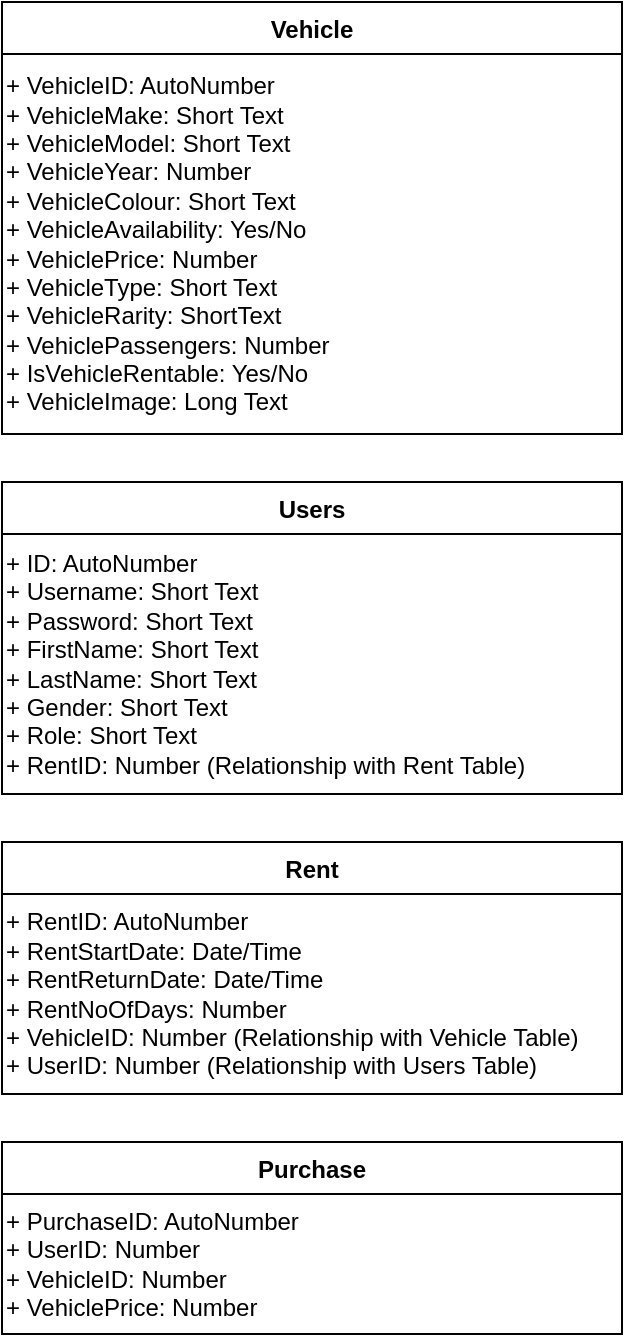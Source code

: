 <mxfile version="20.6.0" type="device"><diagram id="-mfgVUHAr5PUAjbyDLPx" name="Page-1"><mxGraphModel dx="867" dy="1227" grid="1" gridSize="10" guides="1" tooltips="1" connect="1" arrows="1" fold="1" page="1" pageScale="1" pageWidth="850" pageHeight="1100" math="0" shadow="0"><root><mxCell id="0"/><mxCell id="1" parent="0"/><mxCell id="xBAYXNzW4Igz8Ei1r76r-6" value="Vehicle" style="swimlane;fontStyle=1;align=center;verticalAlign=top;childLayout=stackLayout;horizontal=1;startSize=26;horizontalStack=0;resizeParent=1;resizeParentMax=0;resizeLast=0;collapsible=1;marginBottom=0;" vertex="1" parent="1"><mxGeometry x="340" y="240" width="310" height="216" as="geometry"><mxRectangle x="340" y="240" width="70" height="30" as="alternateBounds"/></mxGeometry></mxCell><mxCell id="xBAYXNzW4Igz8Ei1r76r-7" value="+ VehicleID: AutoNumber&lt;br&gt;+ VehicleMake: Short Text&lt;br&gt;+ VehicleModel: Short Text&lt;br&gt;+ VehicleYear: Number&lt;br&gt;+ VehicleColour: Short Text&lt;br&gt;+ VehicleAvailability: Yes/No&lt;br&gt;+ VehiclePrice: Number&lt;br&gt;+ VehicleType: Short Text&lt;br&gt;+ VehicleRarity: ShortText&lt;br&gt;+ VehiclePassengers: Number&lt;br&gt;+ IsVehicleRentable: Yes/No&lt;br&gt;+ VehicleImage: Long Text" style="text;html=1;align=left;verticalAlign=middle;resizable=0;points=[];autosize=1;strokeColor=none;fillColor=none;" vertex="1" parent="xBAYXNzW4Igz8Ei1r76r-6"><mxGeometry y="26" width="310" height="190" as="geometry"/></mxCell><mxCell id="xBAYXNzW4Igz8Ei1r76r-43" value="Users" style="swimlane;fontStyle=1;align=center;verticalAlign=top;childLayout=stackLayout;horizontal=1;startSize=26;horizontalStack=0;resizeParent=1;resizeParentMax=0;resizeLast=0;collapsible=1;marginBottom=0;" vertex="1" parent="1"><mxGeometry x="340" y="480" width="310" height="156" as="geometry"><mxRectangle x="340" y="240" width="70" height="30" as="alternateBounds"/></mxGeometry></mxCell><mxCell id="xBAYXNzW4Igz8Ei1r76r-44" value="+ ID: AutoNumber&lt;br&gt;+ Username: Short Text&lt;br&gt;+ Password: Short Text&lt;br&gt;+ FirstName: Short Text&lt;br&gt;+ LastName: Short Text&lt;br&gt;+ Gender: Short Text&lt;br&gt;+ Role: Short Text&lt;br&gt;+ RentID: Number (Relationship with Rent Table)" style="text;html=1;align=left;verticalAlign=middle;resizable=0;points=[];autosize=1;strokeColor=none;fillColor=none;" vertex="1" parent="xBAYXNzW4Igz8Ei1r76r-43"><mxGeometry y="26" width="310" height="130" as="geometry"/></mxCell><mxCell id="xBAYXNzW4Igz8Ei1r76r-45" value="Rent" style="swimlane;fontStyle=1;align=center;verticalAlign=top;childLayout=stackLayout;horizontal=1;startSize=26;horizontalStack=0;resizeParent=1;resizeParentMax=0;resizeLast=0;collapsible=1;marginBottom=0;" vertex="1" parent="1"><mxGeometry x="340" y="660" width="310" height="126" as="geometry"><mxRectangle x="340" y="240" width="70" height="30" as="alternateBounds"/></mxGeometry></mxCell><mxCell id="xBAYXNzW4Igz8Ei1r76r-46" value="+ RentID: AutoNumber&lt;br&gt;+ RentStartDate: Date/Time&lt;br&gt;+ RentReturnDate: Date/Time&lt;br&gt;+ RentNoOfDays: Number&lt;br&gt;+ VehicleID: Number (Relationship with Vehicle Table)&lt;br&gt;+ UserID: Number (Relationship with Users Table)" style="text;html=1;align=left;verticalAlign=middle;resizable=0;points=[];autosize=1;strokeColor=none;fillColor=none;" vertex="1" parent="xBAYXNzW4Igz8Ei1r76r-45"><mxGeometry y="26" width="310" height="100" as="geometry"/></mxCell><mxCell id="xBAYXNzW4Igz8Ei1r76r-48" value="Purchase" style="swimlane;fontStyle=1;align=center;verticalAlign=top;childLayout=stackLayout;horizontal=1;startSize=26;horizontalStack=0;resizeParent=1;resizeParentMax=0;resizeLast=0;collapsible=1;marginBottom=0;" vertex="1" parent="1"><mxGeometry x="340" y="810" width="310" height="96" as="geometry"><mxRectangle x="340" y="240" width="70" height="30" as="alternateBounds"/></mxGeometry></mxCell><mxCell id="xBAYXNzW4Igz8Ei1r76r-49" value="+ PurchaseID: AutoNumber&lt;br&gt;+ UserID: Number&lt;br&gt;+ VehicleID: Number&lt;br&gt;+ VehiclePrice: Number" style="text;html=1;align=left;verticalAlign=middle;resizable=0;points=[];autosize=1;strokeColor=none;fillColor=none;" vertex="1" parent="xBAYXNzW4Igz8Ei1r76r-48"><mxGeometry y="26" width="310" height="70" as="geometry"/></mxCell></root></mxGraphModel></diagram></mxfile>